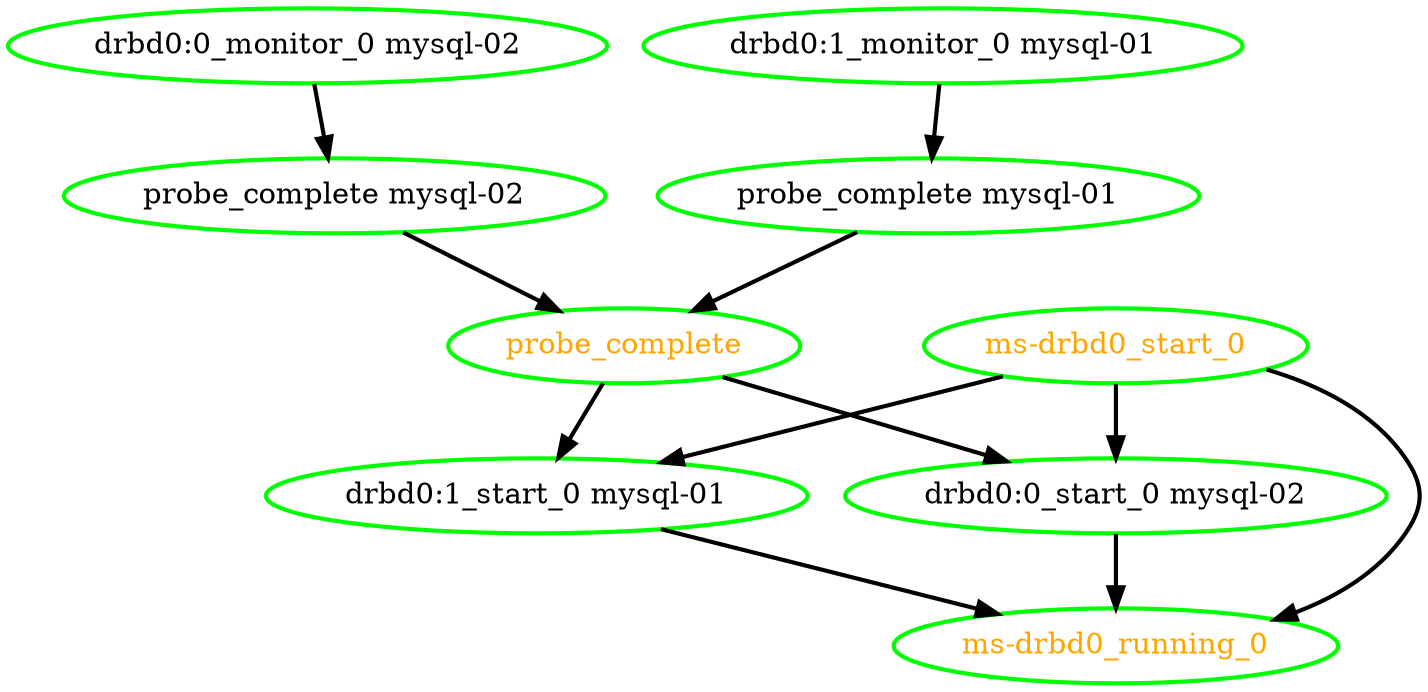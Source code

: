 digraph "g" {
"drbd0:0_monitor_0 mysql-02" -> "probe_complete mysql-02" [ style = bold]
"drbd0:0_monitor_0 mysql-02" [ style=bold color="green" fontcolor="black"  ]
"drbd0:0_start_0 mysql-02" -> "ms-drbd0_running_0" [ style = bold]
"drbd0:0_start_0 mysql-02" [ style=bold color="green" fontcolor="black"  ]
"drbd0:1_monitor_0 mysql-01" -> "probe_complete mysql-01" [ style = bold]
"drbd0:1_monitor_0 mysql-01" [ style=bold color="green" fontcolor="black"  ]
"drbd0:1_start_0 mysql-01" -> "ms-drbd0_running_0" [ style = bold]
"drbd0:1_start_0 mysql-01" [ style=bold color="green" fontcolor="black"  ]
"ms-drbd0_running_0" [ style=bold color="green" fontcolor="orange"  ]
"ms-drbd0_start_0" -> "drbd0:0_start_0 mysql-02" [ style = bold]
"ms-drbd0_start_0" -> "drbd0:1_start_0 mysql-01" [ style = bold]
"ms-drbd0_start_0" -> "ms-drbd0_running_0" [ style = bold]
"ms-drbd0_start_0" [ style=bold color="green" fontcolor="orange"  ]
"probe_complete mysql-01" -> "probe_complete" [ style = bold]
"probe_complete mysql-01" [ style=bold color="green" fontcolor="black"  ]
"probe_complete mysql-02" -> "probe_complete" [ style = bold]
"probe_complete mysql-02" [ style=bold color="green" fontcolor="black"  ]
"probe_complete" -> "drbd0:0_start_0 mysql-02" [ style = bold]
"probe_complete" -> "drbd0:1_start_0 mysql-01" [ style = bold]
"probe_complete" [ style=bold color="green" fontcolor="orange"  ]
}
